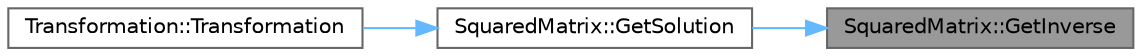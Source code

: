 digraph "SquaredMatrix::GetInverse"
{
 // LATEX_PDF_SIZE
  bgcolor="transparent";
  edge [fontname=Helvetica,fontsize=10,labelfontname=Helvetica,labelfontsize=10];
  node [fontname=Helvetica,fontsize=10,shape=box,height=0.2,width=0.9];
  rankdir="RL";
  Node1 [label="SquaredMatrix::GetInverse",height=0.2,width=0.4,color="gray40", fillcolor="grey60", style="filled", fontcolor="black",tooltip="Finds inversion of matrix."];
  Node1 -> Node2 [dir="back",color="steelblue1",style="solid"];
  Node2 [label="SquaredMatrix::GetSolution",height=0.2,width=0.4,color="grey40", fillcolor="white", style="filled",URL="$class_squared_matrix.html#aecc105efa6ff85b4941df3a4a3124606",tooltip="Find solution of linear equations."];
  Node2 -> Node3 [dir="back",color="steelblue1",style="solid"];
  Node3 [label="Transformation::Transformation",height=0.2,width=0.4,color="grey40", fillcolor="white", style="filled",URL="$class_transformation.html#a5b23f62e7697c24191cbadede00b875a",tooltip="Construct transformation from movement of 4 points."];
}
